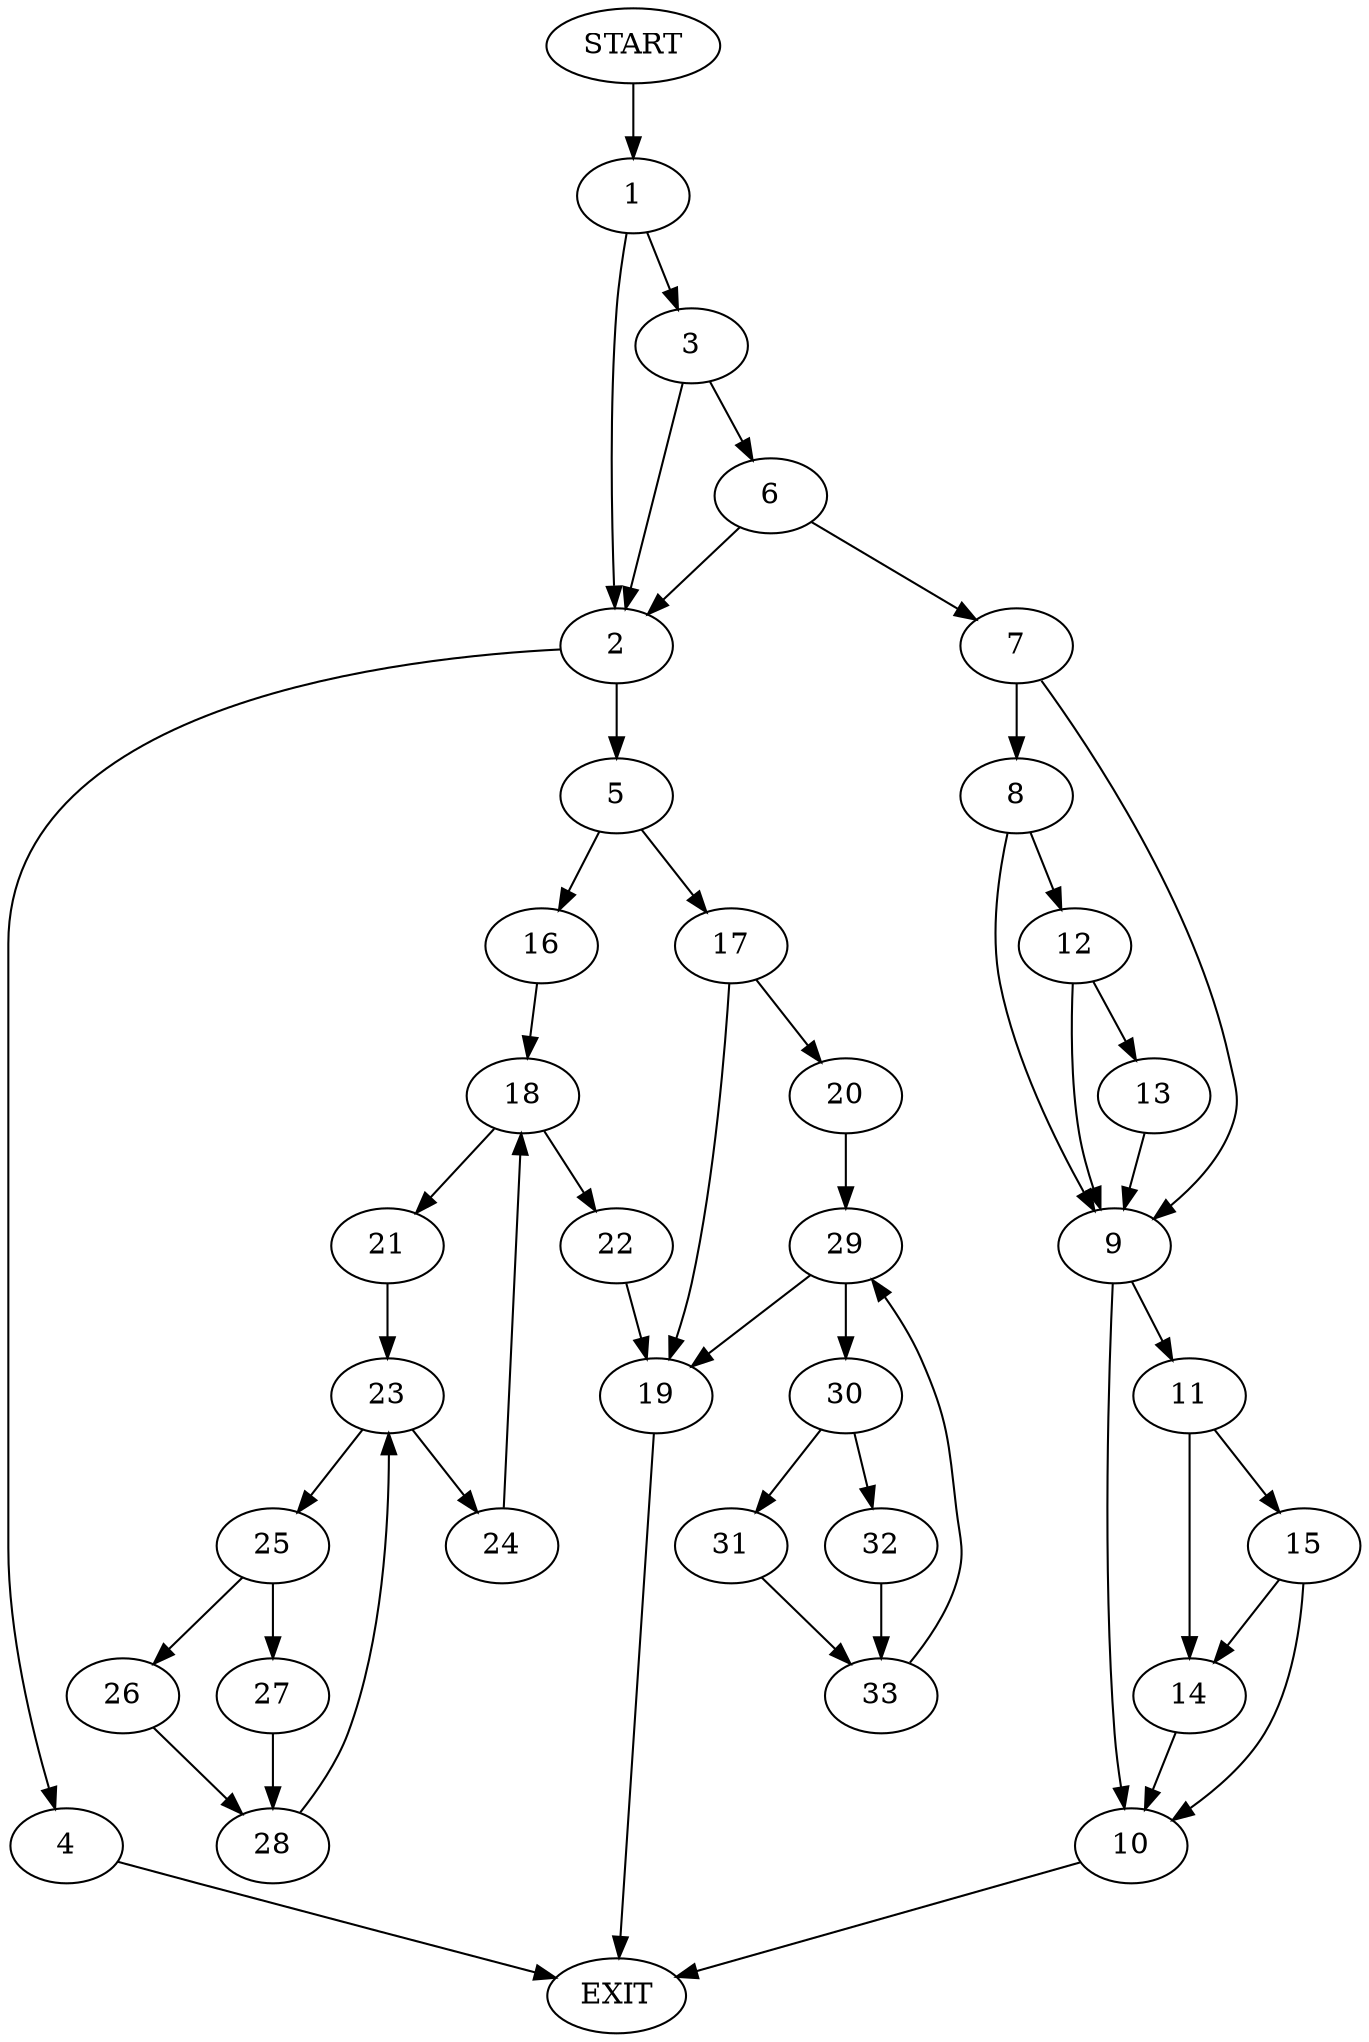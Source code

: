 digraph {
0 [label="START"]
34 [label="EXIT"]
0 -> 1
1 -> 2
1 -> 3
2 -> 4
2 -> 5
3 -> 2
3 -> 6
6 -> 7
6 -> 2
7 -> 8
7 -> 9
9 -> 10
9 -> 11
8 -> 12
8 -> 9
12 -> 13
12 -> 9
13 -> 9
11 -> 14
11 -> 15
10 -> 34
14 -> 10
15 -> 14
15 -> 10
4 -> 34
5 -> 16
5 -> 17
16 -> 18
17 -> 19
17 -> 20
18 -> 21
18 -> 22
21 -> 23
22 -> 19
23 -> 24
23 -> 25
24 -> 18
25 -> 26
25 -> 27
27 -> 28
26 -> 28
28 -> 23
19 -> 34
20 -> 29
29 -> 19
29 -> 30
30 -> 31
30 -> 32
32 -> 33
31 -> 33
33 -> 29
}
